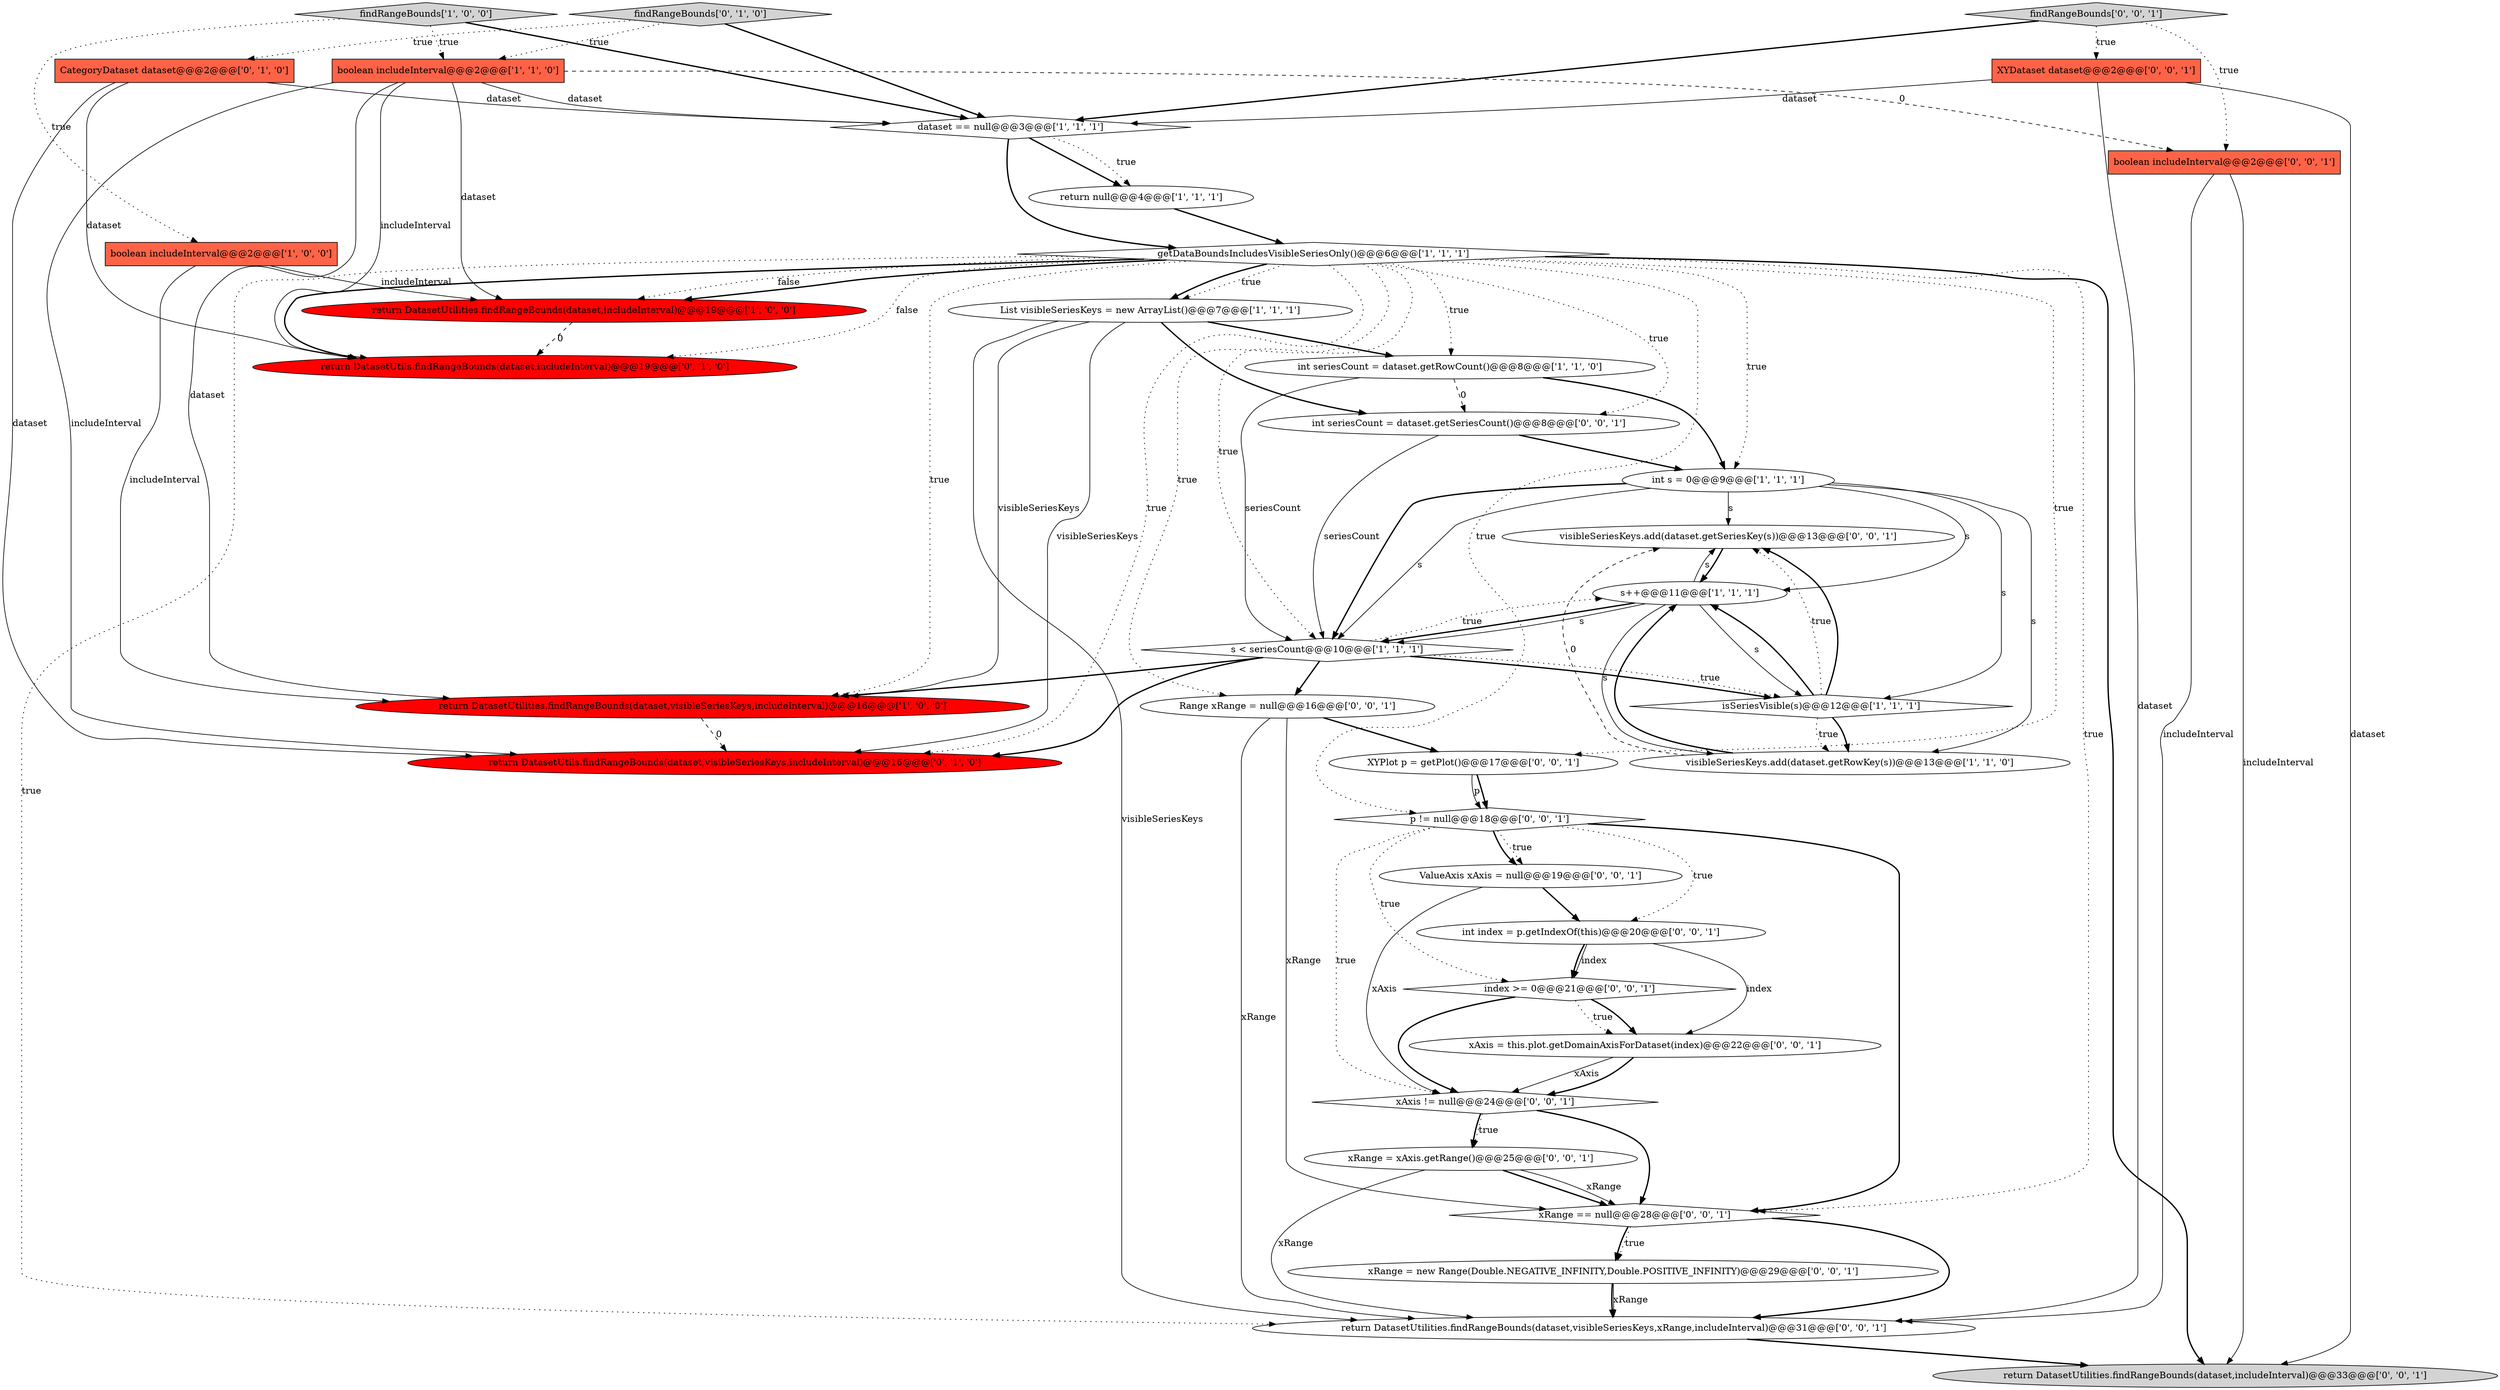 digraph {
10 [style = filled, label = "return DatasetUtilities.findRangeBounds(dataset,includeInterval)@@@19@@@['1', '0', '0']", fillcolor = red, shape = ellipse image = "AAA1AAABBB1BBB"];
21 [style = filled, label = "index >= 0@@@21@@@['0', '0', '1']", fillcolor = white, shape = diamond image = "AAA0AAABBB3BBB"];
32 [style = filled, label = "xAxis = this.plot.getDomainAxisForDataset(index)@@@22@@@['0', '0', '1']", fillcolor = white, shape = ellipse image = "AAA0AAABBB3BBB"];
26 [style = filled, label = "return DatasetUtilities.findRangeBounds(dataset,visibleSeriesKeys,xRange,includeInterval)@@@31@@@['0', '0', '1']", fillcolor = white, shape = ellipse image = "AAA0AAABBB3BBB"];
29 [style = filled, label = "p != null@@@18@@@['0', '0', '1']", fillcolor = white, shape = diamond image = "AAA0AAABBB3BBB"];
18 [style = filled, label = "return DatasetUtils.findRangeBounds(dataset,includeInterval)@@@19@@@['0', '1', '0']", fillcolor = red, shape = ellipse image = "AAA1AAABBB2BBB"];
22 [style = filled, label = "XYDataset dataset@@@2@@@['0', '0', '1']", fillcolor = tomato, shape = box image = "AAA0AAABBB3BBB"];
14 [style = filled, label = "boolean includeInterval@@@2@@@['1', '1', '0']", fillcolor = tomato, shape = box image = "AAA0AAABBB1BBB"];
16 [style = filled, label = "return DatasetUtils.findRangeBounds(dataset,visibleSeriesKeys,includeInterval)@@@16@@@['0', '1', '0']", fillcolor = red, shape = ellipse image = "AAA1AAABBB2BBB"];
31 [style = filled, label = "int seriesCount = dataset.getSeriesCount()@@@8@@@['0', '0', '1']", fillcolor = white, shape = ellipse image = "AAA0AAABBB3BBB"];
33 [style = filled, label = "XYPlot p = getPlot()@@@17@@@['0', '0', '1']", fillcolor = white, shape = ellipse image = "AAA0AAABBB3BBB"];
3 [style = filled, label = "int seriesCount = dataset.getRowCount()@@@8@@@['1', '1', '0']", fillcolor = white, shape = ellipse image = "AAA0AAABBB1BBB"];
23 [style = filled, label = "xRange = xAxis.getRange()@@@25@@@['0', '0', '1']", fillcolor = white, shape = ellipse image = "AAA0AAABBB3BBB"];
34 [style = filled, label = "findRangeBounds['0', '0', '1']", fillcolor = lightgray, shape = diamond image = "AAA0AAABBB3BBB"];
17 [style = filled, label = "findRangeBounds['0', '1', '0']", fillcolor = lightgray, shape = diamond image = "AAA0AAABBB2BBB"];
2 [style = filled, label = "getDataBoundsIncludesVisibleSeriesOnly()@@@6@@@['1', '1', '1']", fillcolor = white, shape = diamond image = "AAA0AAABBB1BBB"];
7 [style = filled, label = "dataset == null@@@3@@@['1', '1', '1']", fillcolor = white, shape = diamond image = "AAA0AAABBB1BBB"];
20 [style = filled, label = "return DatasetUtilities.findRangeBounds(dataset,includeInterval)@@@33@@@['0', '0', '1']", fillcolor = lightgray, shape = ellipse image = "AAA0AAABBB3BBB"];
28 [style = filled, label = "xAxis != null@@@24@@@['0', '0', '1']", fillcolor = white, shape = diamond image = "AAA0AAABBB3BBB"];
35 [style = filled, label = "xRange = new Range(Double.NEGATIVE_INFINITY,Double.POSITIVE_INFINITY)@@@29@@@['0', '0', '1']", fillcolor = white, shape = ellipse image = "AAA0AAABBB3BBB"];
5 [style = filled, label = "List visibleSeriesKeys = new ArrayList()@@@7@@@['1', '1', '1']", fillcolor = white, shape = ellipse image = "AAA0AAABBB1BBB"];
12 [style = filled, label = "int s = 0@@@9@@@['1', '1', '1']", fillcolor = white, shape = ellipse image = "AAA0AAABBB1BBB"];
24 [style = filled, label = "ValueAxis xAxis = null@@@19@@@['0', '0', '1']", fillcolor = white, shape = ellipse image = "AAA0AAABBB3BBB"];
19 [style = filled, label = "visibleSeriesKeys.add(dataset.getSeriesKey(s))@@@13@@@['0', '0', '1']", fillcolor = white, shape = ellipse image = "AAA0AAABBB3BBB"];
0 [style = filled, label = "return null@@@4@@@['1', '1', '1']", fillcolor = white, shape = ellipse image = "AAA0AAABBB1BBB"];
27 [style = filled, label = "Range xRange = null@@@16@@@['0', '0', '1']", fillcolor = white, shape = ellipse image = "AAA0AAABBB3BBB"];
8 [style = filled, label = "s++@@@11@@@['1', '1', '1']", fillcolor = white, shape = ellipse image = "AAA0AAABBB1BBB"];
6 [style = filled, label = "return DatasetUtilities.findRangeBounds(dataset,visibleSeriesKeys,includeInterval)@@@16@@@['1', '0', '0']", fillcolor = red, shape = ellipse image = "AAA1AAABBB1BBB"];
4 [style = filled, label = "s < seriesCount@@@10@@@['1', '1', '1']", fillcolor = white, shape = diamond image = "AAA0AAABBB1BBB"];
25 [style = filled, label = "xRange == null@@@28@@@['0', '0', '1']", fillcolor = white, shape = diamond image = "AAA0AAABBB3BBB"];
15 [style = filled, label = "CategoryDataset dataset@@@2@@@['0', '1', '0']", fillcolor = tomato, shape = box image = "AAA0AAABBB2BBB"];
36 [style = filled, label = "int index = p.getIndexOf(this)@@@20@@@['0', '0', '1']", fillcolor = white, shape = ellipse image = "AAA0AAABBB3BBB"];
9 [style = filled, label = "isSeriesVisible(s)@@@12@@@['1', '1', '1']", fillcolor = white, shape = diamond image = "AAA0AAABBB1BBB"];
1 [style = filled, label = "visibleSeriesKeys.add(dataset.getRowKey(s))@@@13@@@['1', '1', '0']", fillcolor = white, shape = ellipse image = "AAA0AAABBB1BBB"];
11 [style = filled, label = "boolean includeInterval@@@2@@@['1', '0', '0']", fillcolor = tomato, shape = box image = "AAA0AAABBB1BBB"];
13 [style = filled, label = "findRangeBounds['1', '0', '0']", fillcolor = lightgray, shape = diamond image = "AAA0AAABBB1BBB"];
30 [style = filled, label = "boolean includeInterval@@@2@@@['0', '0', '1']", fillcolor = tomato, shape = box image = "AAA0AAABBB3BBB"];
14->6 [style = solid, label="dataset"];
5->3 [style = bold, label=""];
31->4 [style = solid, label="seriesCount"];
27->26 [style = solid, label="xRange"];
33->29 [style = solid, label="p"];
25->35 [style = dotted, label="true"];
1->19 [style = dashed, label="0"];
17->14 [style = dotted, label="true"];
14->18 [style = solid, label="includeInterval"];
5->16 [style = solid, label="visibleSeriesKeys"];
25->35 [style = bold, label=""];
11->6 [style = solid, label="includeInterval"];
21->28 [style = bold, label=""];
14->7 [style = solid, label="dataset"];
36->21 [style = solid, label="index"];
2->25 [style = dotted, label="true"];
15->18 [style = solid, label="dataset"];
17->15 [style = dotted, label="true"];
28->25 [style = bold, label=""];
8->9 [style = solid, label="s"];
27->33 [style = bold, label=""];
8->4 [style = bold, label=""];
29->36 [style = dotted, label="true"];
3->4 [style = solid, label="seriesCount"];
10->18 [style = dashed, label="0"];
4->16 [style = bold, label=""];
2->3 [style = dotted, label="true"];
23->25 [style = bold, label=""];
2->20 [style = bold, label=""];
12->19 [style = solid, label="s"];
2->29 [style = dotted, label="true"];
3->31 [style = dashed, label="0"];
2->18 [style = bold, label=""];
21->32 [style = dotted, label="true"];
7->0 [style = bold, label=""];
2->18 [style = dotted, label="false"];
9->8 [style = bold, label=""];
33->29 [style = bold, label=""];
34->22 [style = dotted, label="true"];
23->25 [style = solid, label="xRange"];
6->16 [style = dashed, label="0"];
2->27 [style = dotted, label="true"];
7->2 [style = bold, label=""];
25->26 [style = bold, label=""];
2->12 [style = dotted, label="true"];
28->23 [style = dotted, label="true"];
14->16 [style = solid, label="includeInterval"];
29->21 [style = dotted, label="true"];
30->26 [style = solid, label="includeInterval"];
9->1 [style = bold, label=""];
8->19 [style = solid, label="s"];
24->28 [style = solid, label="xAxis"];
26->20 [style = bold, label=""];
22->26 [style = solid, label="dataset"];
12->1 [style = solid, label="s"];
4->9 [style = bold, label=""];
1->8 [style = bold, label=""];
8->1 [style = solid, label="s"];
2->10 [style = dotted, label="false"];
3->12 [style = bold, label=""];
8->4 [style = solid, label="s"];
7->0 [style = dotted, label="true"];
2->10 [style = bold, label=""];
22->20 [style = solid, label="dataset"];
35->26 [style = solid, label="xRange"];
31->12 [style = bold, label=""];
9->19 [style = dotted, label="true"];
29->28 [style = dotted, label="true"];
2->6 [style = dotted, label="true"];
28->23 [style = bold, label=""];
32->28 [style = solid, label="xAxis"];
2->4 [style = dotted, label="true"];
9->1 [style = dotted, label="true"];
9->19 [style = bold, label=""];
2->26 [style = dotted, label="true"];
13->11 [style = dotted, label="true"];
15->7 [style = solid, label="dataset"];
5->6 [style = solid, label="visibleSeriesKeys"];
2->5 [style = dotted, label="true"];
13->14 [style = dotted, label="true"];
34->30 [style = dotted, label="true"];
29->24 [style = dotted, label="true"];
35->26 [style = bold, label=""];
2->16 [style = dotted, label="true"];
2->5 [style = bold, label=""];
12->8 [style = solid, label="s"];
27->25 [style = solid, label="xRange"];
5->26 [style = solid, label="visibleSeriesKeys"];
4->6 [style = bold, label=""];
0->2 [style = bold, label=""];
30->20 [style = solid, label="includeInterval"];
4->8 [style = dotted, label="true"];
34->7 [style = bold, label=""];
29->25 [style = bold, label=""];
14->10 [style = solid, label="dataset"];
2->31 [style = dotted, label="true"];
15->16 [style = solid, label="dataset"];
36->32 [style = solid, label="index"];
19->8 [style = bold, label=""];
17->7 [style = bold, label=""];
36->21 [style = bold, label=""];
24->36 [style = bold, label=""];
5->31 [style = bold, label=""];
2->33 [style = dotted, label="true"];
12->4 [style = bold, label=""];
12->4 [style = solid, label="s"];
13->7 [style = bold, label=""];
14->30 [style = dashed, label="0"];
4->27 [style = bold, label=""];
21->32 [style = bold, label=""];
11->10 [style = solid, label="includeInterval"];
22->7 [style = solid, label="dataset"];
4->9 [style = dotted, label="true"];
12->9 [style = solid, label="s"];
29->24 [style = bold, label=""];
23->26 [style = solid, label="xRange"];
32->28 [style = bold, label=""];
}
